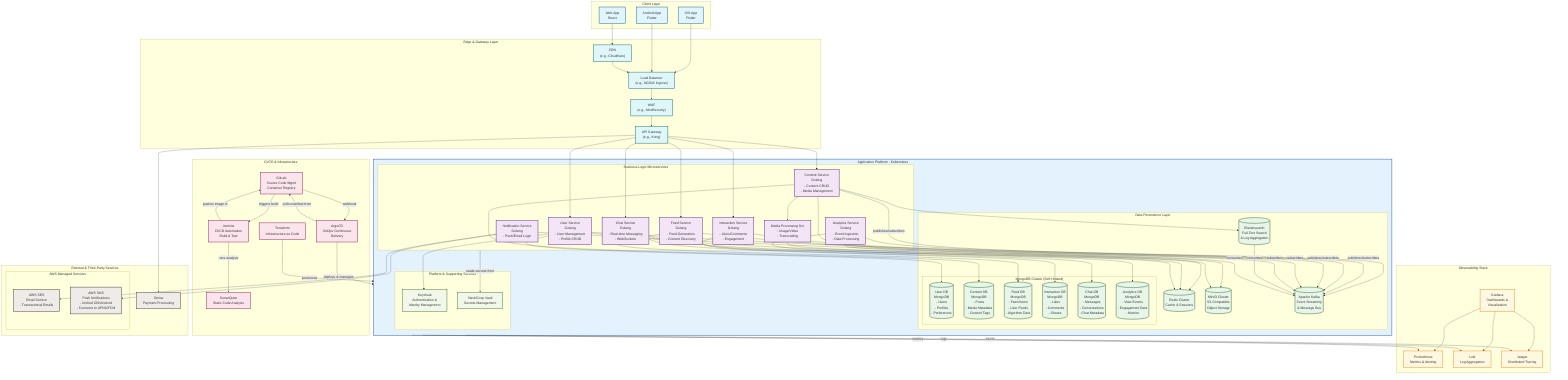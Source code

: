 graph TD
    %% Client Layer
    subgraph ClientLayer ["Client Layer"]
        iOS["iOS App<br/>Flutter"]
        Android["Android App<br/>Flutter"] 
        Web["Web App<br/>React"]
    end

    %% Edge & Gateway Layer
    subgraph EdgeGatewayLayer ["Edge & Gateway Layer"]
        direction TB
        CDN["CDN<br/>(e.g., Cloudflare)"]
        WAF["WAF<br/>(e.g., ModSecurity)"]
        LB["Load Balancer<br/>(e.g., NGINX Ingress)"]
        APIGW["API Gateway<br/>(e.g., Kong)"]
    end

    %% Application Platform - Kubernetes
    subgraph KubernetesCluster ["Application Platform - Kubernetes"]
        
        subgraph Microservices ["Business Logic Microservices"]
            direction LR
            USER_SVC["User Service<br/>Golang<br/>- User Management<br/>- Profile CRUD"]
            CONTENT_SVC["Content Service<br/>Golang<br/>- Content CRUD<br/>- Media Management"]
            FEED_SVC["Feed Service<br/>Golang<br/>- Feed Generation<br/>- Content Discovery"]
            INTERACTION_SVC["Interaction Service<br/>Golang<br/>- Likes/Comments<br/>- Engagement"]
            CHAT_SVC["Chat Service<br/>Golang<br/>- Real-time Messaging<br/>- WebSockets"]
            NOTIFICATION_SVC["Notification Service<br/>Golang<br/>- Push/Email Logic"]
            ANALYTICS_SVC["Analytics Service<br/>Golang<br/>- Event Ingestion<br/>- Data Processing"]
            MEDIA_PROC_SVC["Media Processing Svc<br/>- Image/Video<br/>- Transcoding"]
        end

        subgraph DataStores ["Data Persistence Layer"]
            direction LR
            
            subgraph MONGODB_CLUSTER ["MongoDB Cluster (Self-Hosted)"]
                USER_DB[("User DB<br/>MongoDB<br/>- Users<br/>- Profiles<br/>- Preferences")]
                
                CONTENT_DB[("Content DB<br/>MongoDB<br/>- Posts<br/>- Media Metadata<br/>- Content Tags")]
                
                FEED_DB[("Feed DB<br/>MongoDB<br/>- Feed Items<br/>- User Feeds<br/>- Algorithm Data")]
                
                INTERACTION_DB[("Interaction DB<br/>MongoDB<br/>- Likes<br/>- Comments<br/>- Shares")]
                
                CHAT_DB[("Chat DB<br/>MongoDB<br/>- Messages<br/>- Conversations<br/>- Chat Metadata")]
                
                ANALYTICS_DB[("Analytics DB<br/>MongoDB<br/>- View Events<br/>- Engagement Data<br/>- Metrics")]
            end
            
            REDIS_CLUSTER[("Redis Cluster<br/>Cache & Sessions")]
            MINIO[("MinIO Cluster<br/>S3-Compatible<br/>Object Storage")]
            KAFKA[("Apache Kafka<br/>Event Streaming<br/>& Message Bus")]
            ELASTICSEARCH[("Elasticsearch<br/>Full-Text Search<br/>& Log Aggregation")]
        end

        subgraph PlatformServices ["Platform & Supporting Services"]
            direction LR
            KEYCLOAK["Keycloak<br/>Authentication &<br/>Identity Management"]
            VAULT["HashiCorp Vault<br/>Secrets Management"]
        end

    end

    %% Observability Stack
    subgraph Observability ["Observability Stack"]
        PROMETHEUS["Prometheus<br/>Metrics & Alerting"]
        GRAFANA["Grafana<br/>Dashboards &<br/>Visualization"]
        LOKI["Loki<br/>Log Aggregation"]
        JAEGER["Jaeger<br/>Distributed Tracing"]
        
        GRAFANA --> PROMETHEUS
        GRAFANA --> LOKI
        GRAFANA --> JAEGER
    end

    %% CI/CD & GitOps
    subgraph CICD ["CI/CD & Infrastructure"]
        GITLAB["GitLab<br/>Source Code Mgmt<br/>Container Registry"]
        JENKINS["Jenkins<br/>CI/CD Automation<br/>Build & Test"]
        SONARQUBE["SonarQube<br/>Static Code Analysis"]
        ARGOCD["ArgoCD<br/>GitOps Continuous<br/>Delivery"]
        TERRAFORM["Terraform<br/>Infrastructure as Code"]
    end

    %% External Services
    subgraph ExternalServices ["External & Third-Party Services"]
        OMISE["Omise<br/>Payment Processing"]
        
        subgraph AWSServices ["AWS Managed Services"]
            SES["AWS SES<br/>Email Service<br/>- Transactional Emails"]
            SNS["AWS SNS<br/>Push Notifications<br/>- Unified iOS/Android<br/>- Connects to APNS/FCM"]
        end
    end

    %% CONNECTIONS

    %% Client -> Edge
    iOS --> LB
    Android --> LB
    Web --> CDN
    CDN --> LB
    LB --> WAF
    WAF --> APIGW

    %% Edge -> Microservices on Kubernetes
    APIGW --> USER_SVC
    APIGW --> CONTENT_SVC
    APIGW --> FEED_SVC
    APIGW --> INTERACTION_SVC
    APIGW --> CHAT_SVC
    
    %% Service -> Data Stores
    USER_SVC --> USER_DB
    USER_SVC --> REDIS_CLUSTER
    CONTENT_SVC --> CONTENT_DB
    CONTENT_SVC --> ELASTICSEARCH
    FEED_SVC --> FEED_DB
    FEED_SVC --> REDIS_CLUSTER
    INTERACTION_SVC --> INTERACTION_DB
    CHAT_SVC --> CHAT_DB
    CHAT_SVC --> REDIS_CLUSTER
    ANALYTICS_SVC --> ANALYTICS_DB
    ANALYTICS_SVC --> KAFKA
    
    %% Media Processing Flow
    CONTENT_SVC --> MEDIA_PROC_SVC
    CONTENT_SVC --> MINIO
    MEDIA_PROC_SVC --> MINIO
    
    %% Service -> Platform Services
    USER_SVC --> KEYCLOAK
    Microservices -- "reads secrets from" --> VAULT

    %% Event-Driven Connections
    USER_SVC -- "publishes/subscribes" --> KAFKA
    CONTENT_SVC -- "publishes/subscribes" --> KAFKA
    INTERACTION_SVC -- "publishes/subscribes" --> KAFKA
    FEED_SVC -- "subscribes" --> KAFKA
    NOTIFICATION_SVC -- "subscribes" --> KAFKA
    ELASTICSEARCH -- "consumes" --> KAFKA
    ANALYTICS_SVC -- "consumes" --> KAFKA
    
    %% Notification Flow
    NOTIFICATION_SVC --> SES
    NOTIFICATION_SVC --> SNS

    %% Observability Connections
    KubernetesCluster -- "metrics" --> PROMETHEUS
    KubernetesCluster -- "logs" --> LOKI
    KubernetesCluster -- "traces" --> JAEGER
    
    %% CI/CD Flow
    GITLAB -- "triggers build" --> JENKINS
    JENKINS -- "runs analysis" --> SONARQUBE
    JENKINS -- "pushes image to" --> GITLAB
    GITLAB -- "webhook" --> ARGOCD
    ARGOCD -- "pulls manifest from" --> GITLAB
    ARGOCD -- "deploys & manages" --> KubernetesCluster
    TERRAFORM -- "provisions" --> KubernetesCluster

    %% External Connections
    APIGW --> OMISE

    %% Styling
    classDef clientStyle fill:#e1f5fe,stroke:#01579b,stroke-width:2px
    classDef edgeStyle fill:#e0f7fa,stroke:#006064,stroke-width:2px
    classDef k8sStyle fill:#e3f2fd,stroke:#0d47a1,stroke-width:2px
    classDef microserviceStyle fill:#f3e5f5,stroke:#4a148c,stroke-width:2px
    classDef dataStyle fill:#e8f5e9,stroke:#1b5e20,stroke-width:2px
    classDef platformSvcStyle fill:#f1f8e9,stroke:#33691e,stroke-width:2px
    classDef cicdStyle fill:#fce4ec,stroke:#880e4f,stroke-width:2px
    classDef obsStyle fill:#fff8e1,stroke:#f57f17,stroke-width:2px
    classDef externalStyle fill:#efebe9,stroke:#3e2723,stroke-width:2px

    class iOS,Android,Web clientStyle
    class CDN,WAF,LB,APIGW edgeStyle
    class KubernetesCluster k8sStyle
    class USER_SVC,CONTENT_SVC,FEED_SVC,INTERACTION_SVC,CHAT_SVC,NOTIFICATION_SVC,ANALYTICS_SVC,MEDIA_PROC_SVC microserviceStyle
    class USER_DB,CONTENT_DB,FEED_DB,INTERACTION_DB,CHAT_DB,ANALYTICS_DB,REDIS_CLUSTER,MINIO,KAFKA,ELASTICSEARCH dataStyle
    class KEYCLOAK,VAULT platformSvcStyle
    class GITLAB,JENKINS,SONARQUBE,ARGOCD,TERRAFORM cicdStyle
    class PROMETHEUS,GRAFANA,LOKI,JAEGER obsStyle
    class OMISE,SES,SNS externalStyle